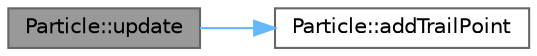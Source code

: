 digraph "Particle::update"
{
 // LATEX_PDF_SIZE
  bgcolor="transparent";
  edge [fontname=Helvetica,fontsize=10,labelfontname=Helvetica,labelfontsize=10];
  node [fontname=Helvetica,fontsize=10,shape=box,height=0.2,width=0.4];
  rankdir="LR";
  Node1 [id="Node000001",label="Particle::update",height=0.2,width=0.4,color="gray40", fillcolor="grey60", style="filled", fontcolor="black",tooltip="Updates the particle."];
  Node1 -> Node2 [id="edge1_Node000001_Node000002",color="steelblue1",style="solid",tooltip=" "];
  Node2 [id="Node000002",label="Particle::addTrailPoint",height=0.2,width=0.4,color="grey40", fillcolor="white", style="filled",URL="$classParticle.html#afe5e91c0860acddf231cf5eeb970d047",tooltip="Adds a trail point."];
}

